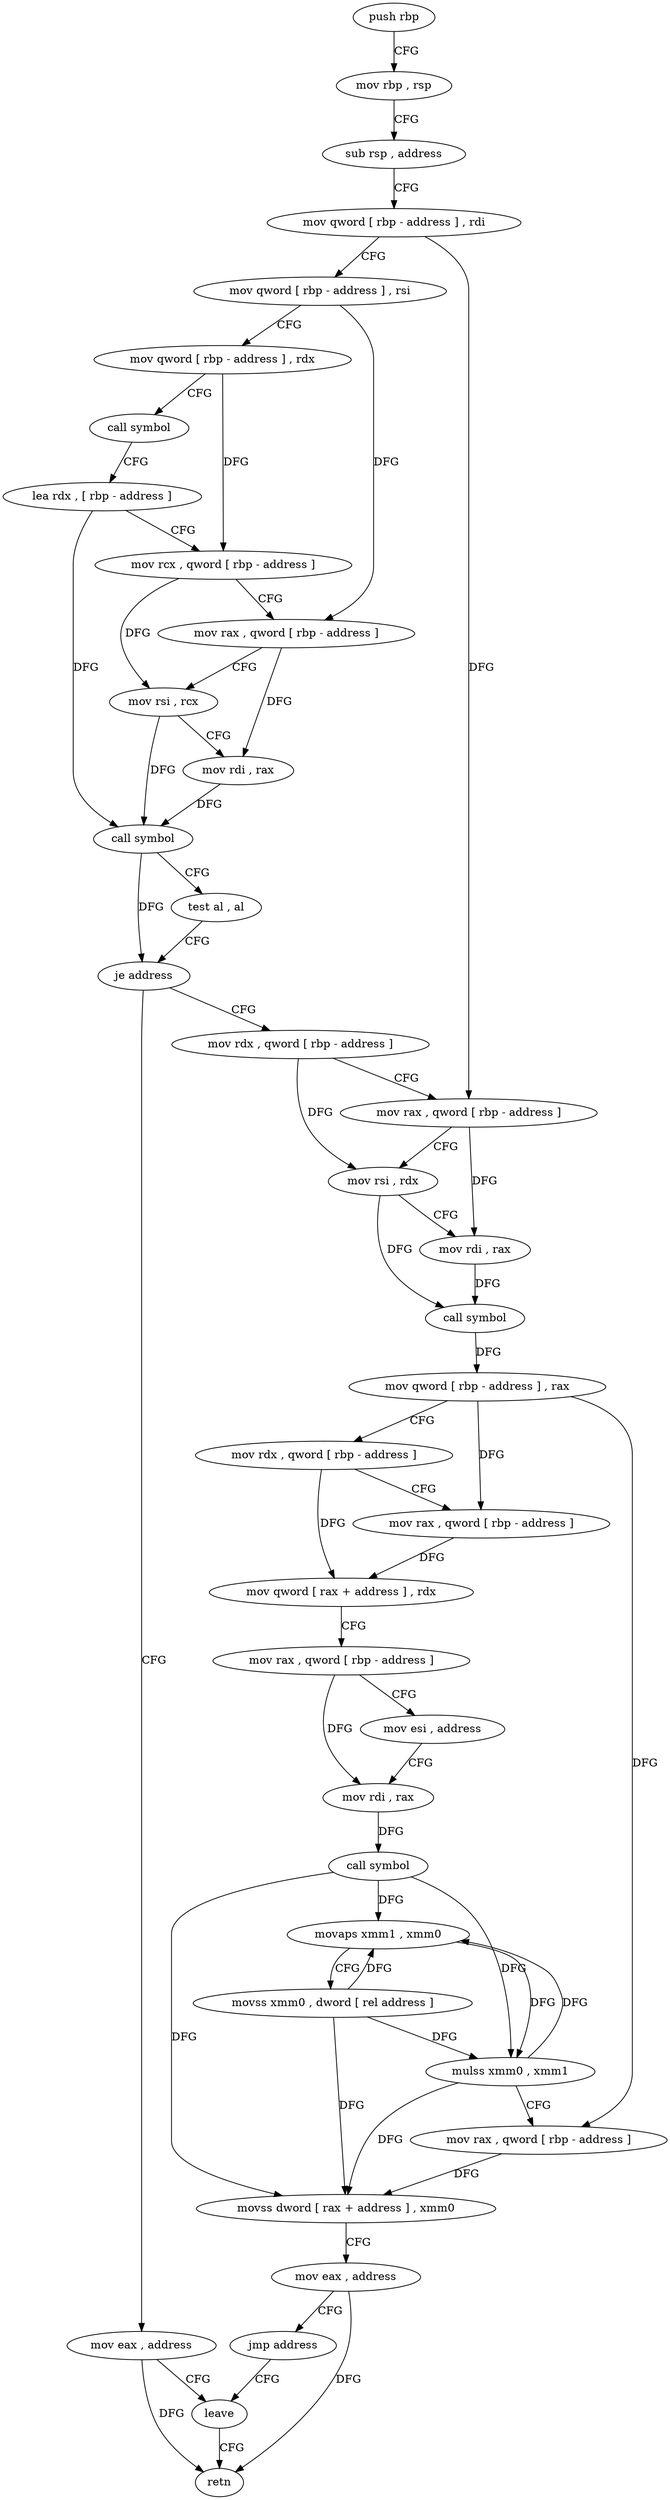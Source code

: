 digraph "func" {
"4261367" [label = "push rbp" ]
"4261368" [label = "mov rbp , rsp" ]
"4261371" [label = "sub rsp , address" ]
"4261375" [label = "mov qword [ rbp - address ] , rdi" ]
"4261379" [label = "mov qword [ rbp - address ] , rsi" ]
"4261383" [label = "mov qword [ rbp - address ] , rdx" ]
"4261387" [label = "call symbol" ]
"4261392" [label = "lea rdx , [ rbp - address ]" ]
"4261396" [label = "mov rcx , qword [ rbp - address ]" ]
"4261400" [label = "mov rax , qword [ rbp - address ]" ]
"4261404" [label = "mov rsi , rcx" ]
"4261407" [label = "mov rdi , rax" ]
"4261410" [label = "call symbol" ]
"4261415" [label = "test al , al" ]
"4261417" [label = "je address" ]
"4261502" [label = "mov eax , address" ]
"4261419" [label = "mov rdx , qword [ rbp - address ]" ]
"4261507" [label = "leave" ]
"4261423" [label = "mov rax , qword [ rbp - address ]" ]
"4261427" [label = "mov rsi , rdx" ]
"4261430" [label = "mov rdi , rax" ]
"4261433" [label = "call symbol" ]
"4261438" [label = "mov qword [ rbp - address ] , rax" ]
"4261442" [label = "mov rdx , qword [ rbp - address ]" ]
"4261446" [label = "mov rax , qword [ rbp - address ]" ]
"4261450" [label = "mov qword [ rax + address ] , rdx" ]
"4261454" [label = "mov rax , qword [ rbp - address ]" ]
"4261458" [label = "mov esi , address" ]
"4261463" [label = "mov rdi , rax" ]
"4261466" [label = "call symbol" ]
"4261471" [label = "movaps xmm1 , xmm0" ]
"4261474" [label = "movss xmm0 , dword [ rel address ]" ]
"4261482" [label = "mulss xmm0 , xmm1" ]
"4261486" [label = "mov rax , qword [ rbp - address ]" ]
"4261490" [label = "movss dword [ rax + address ] , xmm0" ]
"4261495" [label = "mov eax , address" ]
"4261500" [label = "jmp address" ]
"4261508" [label = "retn" ]
"4261367" -> "4261368" [ label = "CFG" ]
"4261368" -> "4261371" [ label = "CFG" ]
"4261371" -> "4261375" [ label = "CFG" ]
"4261375" -> "4261379" [ label = "CFG" ]
"4261375" -> "4261423" [ label = "DFG" ]
"4261379" -> "4261383" [ label = "CFG" ]
"4261379" -> "4261400" [ label = "DFG" ]
"4261383" -> "4261387" [ label = "CFG" ]
"4261383" -> "4261396" [ label = "DFG" ]
"4261387" -> "4261392" [ label = "CFG" ]
"4261392" -> "4261396" [ label = "CFG" ]
"4261392" -> "4261410" [ label = "DFG" ]
"4261396" -> "4261400" [ label = "CFG" ]
"4261396" -> "4261404" [ label = "DFG" ]
"4261400" -> "4261404" [ label = "CFG" ]
"4261400" -> "4261407" [ label = "DFG" ]
"4261404" -> "4261407" [ label = "CFG" ]
"4261404" -> "4261410" [ label = "DFG" ]
"4261407" -> "4261410" [ label = "DFG" ]
"4261410" -> "4261415" [ label = "CFG" ]
"4261410" -> "4261417" [ label = "DFG" ]
"4261415" -> "4261417" [ label = "CFG" ]
"4261417" -> "4261502" [ label = "CFG" ]
"4261417" -> "4261419" [ label = "CFG" ]
"4261502" -> "4261507" [ label = "CFG" ]
"4261502" -> "4261508" [ label = "DFG" ]
"4261419" -> "4261423" [ label = "CFG" ]
"4261419" -> "4261427" [ label = "DFG" ]
"4261507" -> "4261508" [ label = "CFG" ]
"4261423" -> "4261427" [ label = "CFG" ]
"4261423" -> "4261430" [ label = "DFG" ]
"4261427" -> "4261430" [ label = "CFG" ]
"4261427" -> "4261433" [ label = "DFG" ]
"4261430" -> "4261433" [ label = "DFG" ]
"4261433" -> "4261438" [ label = "DFG" ]
"4261438" -> "4261442" [ label = "CFG" ]
"4261438" -> "4261446" [ label = "DFG" ]
"4261438" -> "4261486" [ label = "DFG" ]
"4261442" -> "4261446" [ label = "CFG" ]
"4261442" -> "4261450" [ label = "DFG" ]
"4261446" -> "4261450" [ label = "DFG" ]
"4261450" -> "4261454" [ label = "CFG" ]
"4261454" -> "4261458" [ label = "CFG" ]
"4261454" -> "4261463" [ label = "DFG" ]
"4261458" -> "4261463" [ label = "CFG" ]
"4261463" -> "4261466" [ label = "DFG" ]
"4261466" -> "4261471" [ label = "DFG" ]
"4261466" -> "4261482" [ label = "DFG" ]
"4261466" -> "4261490" [ label = "DFG" ]
"4261471" -> "4261474" [ label = "CFG" ]
"4261471" -> "4261482" [ label = "DFG" ]
"4261474" -> "4261482" [ label = "DFG" ]
"4261474" -> "4261471" [ label = "DFG" ]
"4261474" -> "4261490" [ label = "DFG" ]
"4261482" -> "4261486" [ label = "CFG" ]
"4261482" -> "4261471" [ label = "DFG" ]
"4261482" -> "4261490" [ label = "DFG" ]
"4261486" -> "4261490" [ label = "DFG" ]
"4261490" -> "4261495" [ label = "CFG" ]
"4261495" -> "4261500" [ label = "CFG" ]
"4261495" -> "4261508" [ label = "DFG" ]
"4261500" -> "4261507" [ label = "CFG" ]
}
